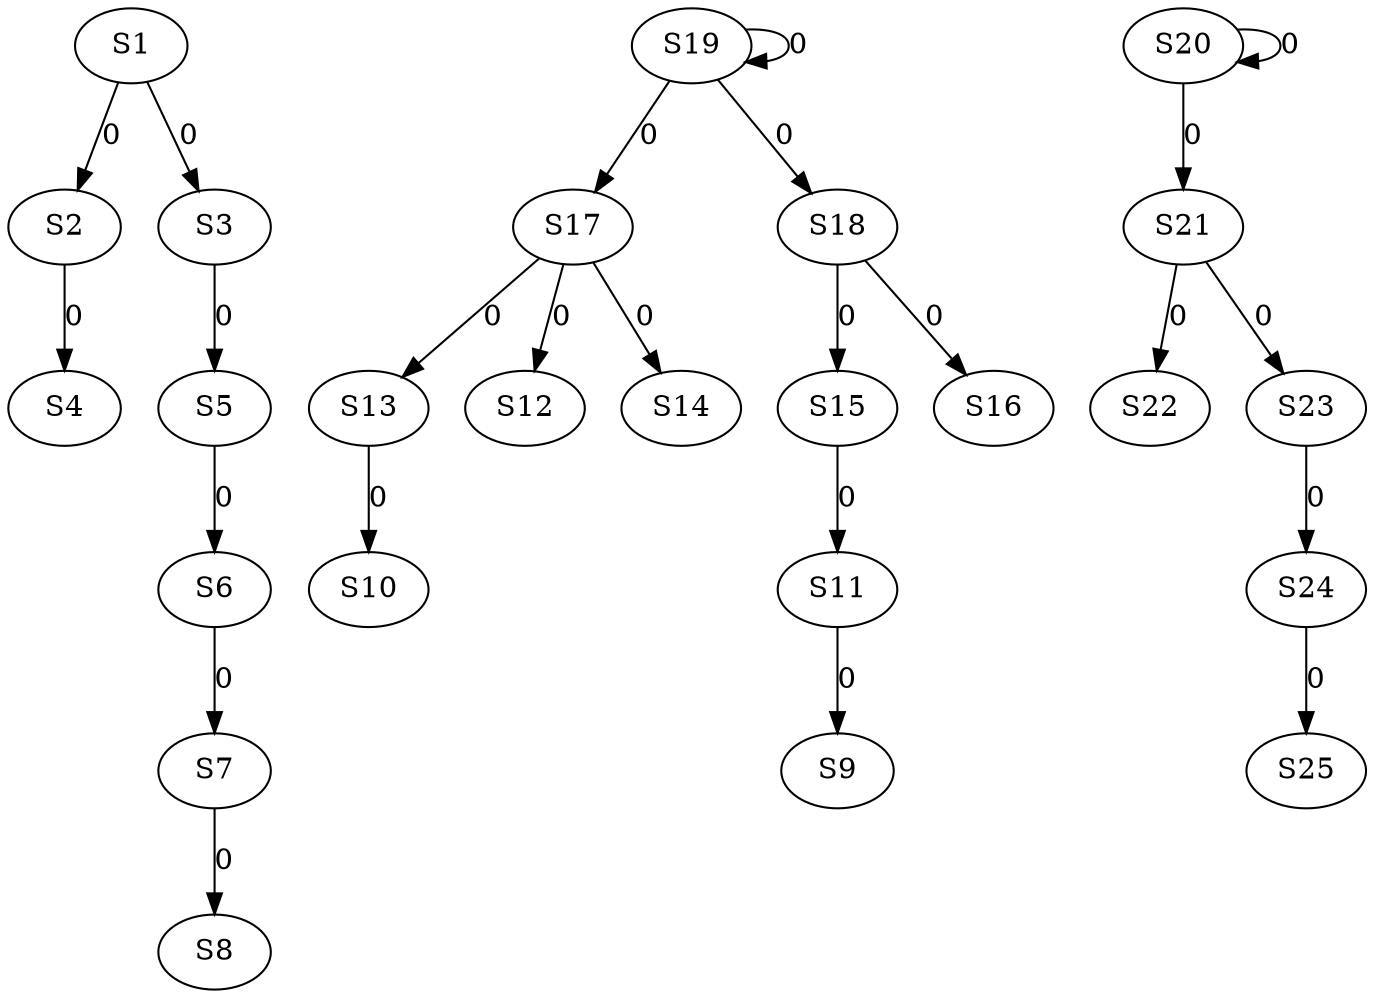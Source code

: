 strict digraph {
	S1 -> S2 [ label = 0 ];
	S1 -> S3 [ label = 0 ];
	S2 -> S4 [ label = 0 ];
	S3 -> S5 [ label = 0 ];
	S5 -> S6 [ label = 0 ];
	S6 -> S7 [ label = 0 ];
	S7 -> S8 [ label = 0 ];
	S11 -> S9 [ label = 0 ];
	S13 -> S10 [ label = 0 ];
	S15 -> S11 [ label = 0 ];
	S17 -> S12 [ label = 0 ];
	S17 -> S13 [ label = 0 ];
	S17 -> S14 [ label = 0 ];
	S18 -> S15 [ label = 0 ];
	S18 -> S16 [ label = 0 ];
	S19 -> S17 [ label = 0 ];
	S19 -> S18 [ label = 0 ];
	S19 -> S19 [ label = 0 ];
	S20 -> S20 [ label = 0 ];
	S20 -> S21 [ label = 0 ];
	S21 -> S22 [ label = 0 ];
	S21 -> S23 [ label = 0 ];
	S23 -> S24 [ label = 0 ];
	S24 -> S25 [ label = 0 ];
}